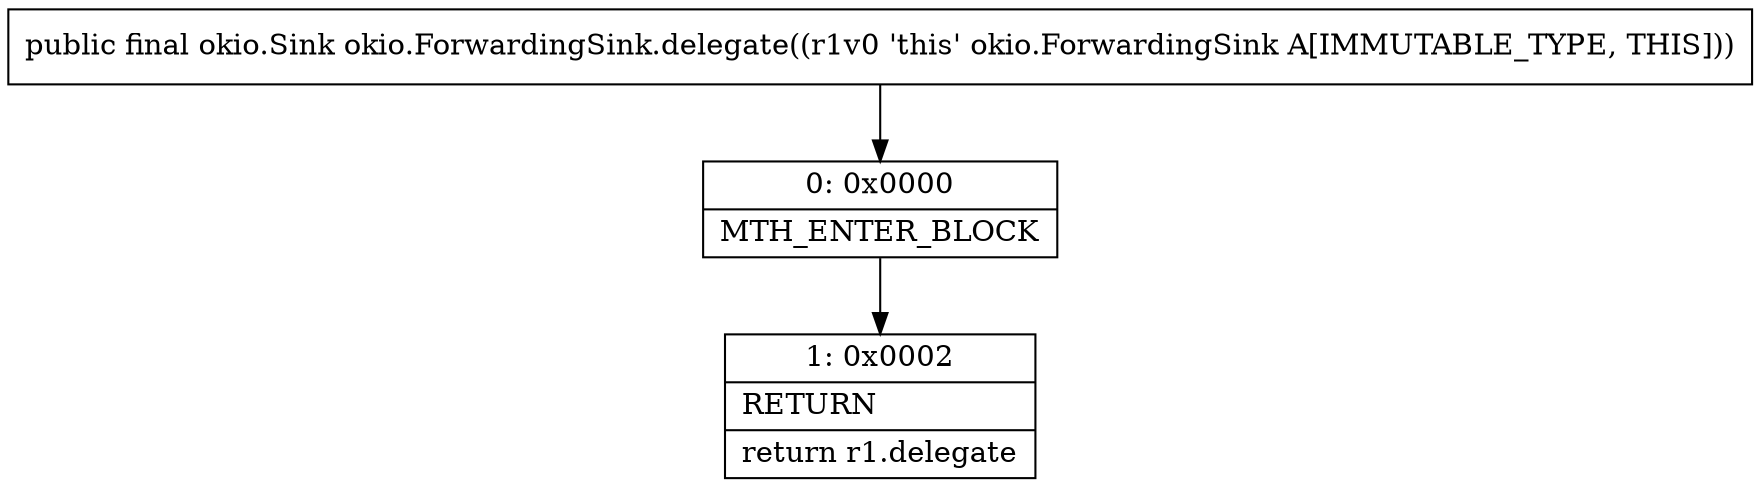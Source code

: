 digraph "CFG forokio.ForwardingSink.delegate()Lokio\/Sink;" {
Node_0 [shape=record,label="{0\:\ 0x0000|MTH_ENTER_BLOCK\l}"];
Node_1 [shape=record,label="{1\:\ 0x0002|RETURN\l|return r1.delegate\l}"];
MethodNode[shape=record,label="{public final okio.Sink okio.ForwardingSink.delegate((r1v0 'this' okio.ForwardingSink A[IMMUTABLE_TYPE, THIS])) }"];
MethodNode -> Node_0;
Node_0 -> Node_1;
}

